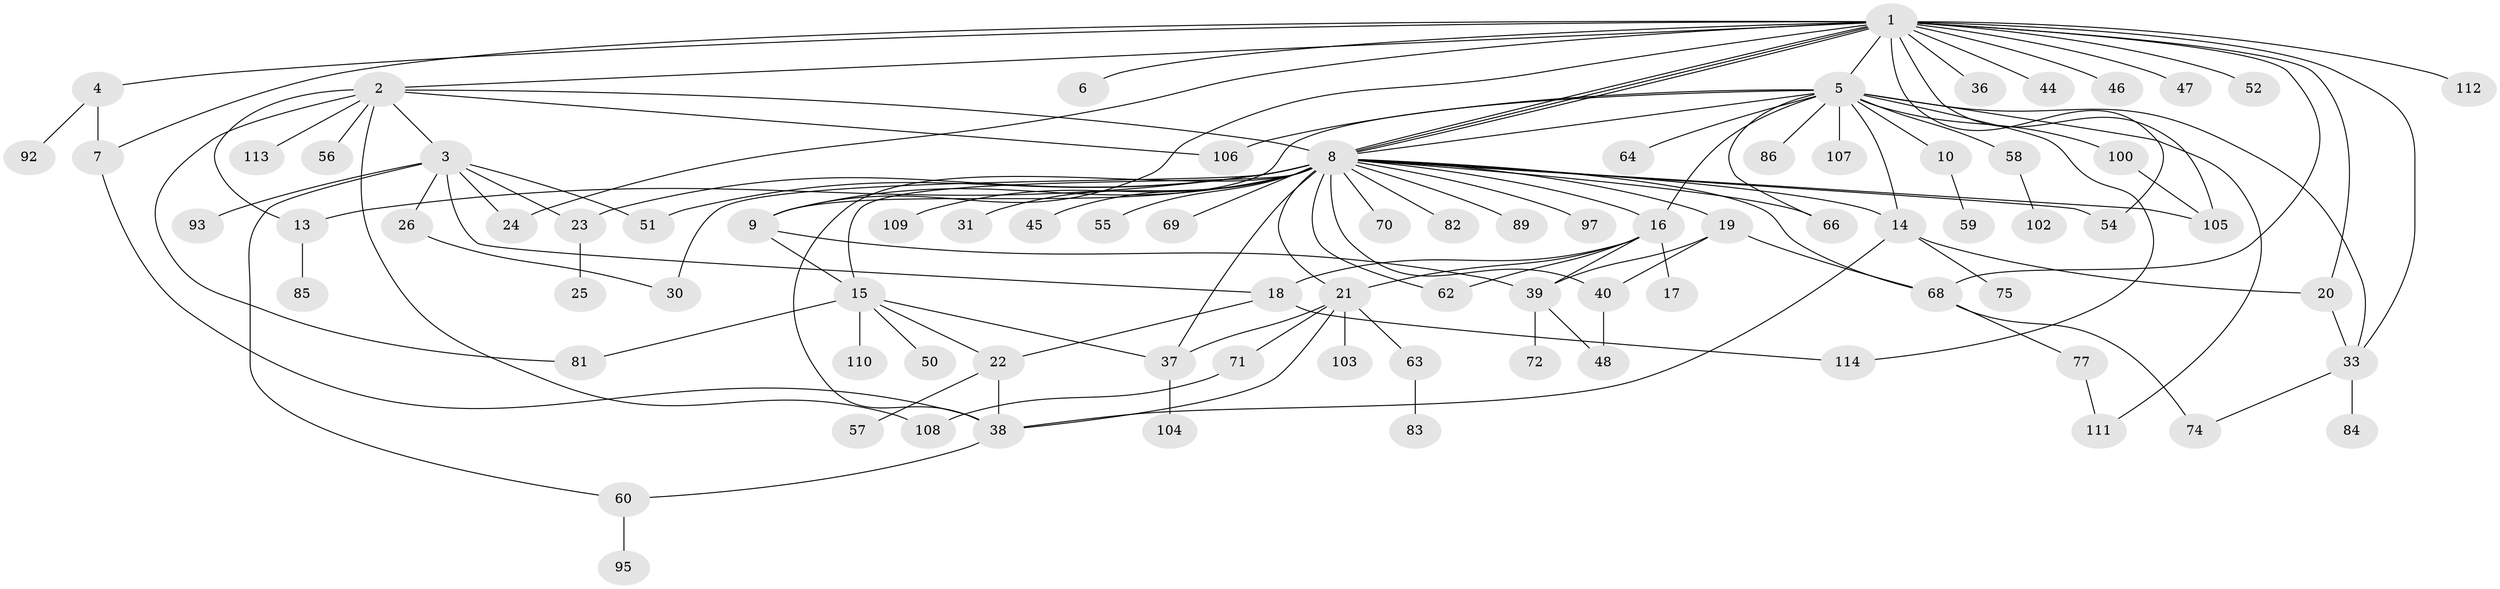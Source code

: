 // Generated by graph-tools (version 1.1) at 2025/51/02/27/25 19:51:54]
// undirected, 84 vertices, 128 edges
graph export_dot {
graph [start="1"]
  node [color=gray90,style=filled];
  1 [super="+87"];
  2 [super="+43"];
  3 [super="+11"];
  4 [super="+90"];
  5 [super="+32"];
  6;
  7 [super="+29"];
  8 [super="+12"];
  9;
  10 [super="+53"];
  13;
  14 [super="+28"];
  15 [super="+42"];
  16 [super="+99"];
  17 [super="+73"];
  18 [super="+78"];
  19;
  20 [super="+88"];
  21 [super="+61"];
  22 [super="+41"];
  23 [super="+35"];
  24;
  25;
  26 [super="+27"];
  30 [super="+34"];
  31;
  33 [super="+67"];
  36 [super="+96"];
  37 [super="+115"];
  38 [super="+49"];
  39 [super="+94"];
  40;
  44;
  45;
  46;
  47;
  48;
  50;
  51 [super="+65"];
  52;
  54 [super="+80"];
  55;
  56;
  57;
  58;
  59;
  60 [super="+76"];
  62 [super="+79"];
  63 [super="+98"];
  64;
  66;
  68 [super="+101"];
  69;
  70;
  71;
  72;
  74 [super="+116"];
  75;
  77 [super="+91"];
  81;
  82;
  83;
  84;
  85;
  86;
  89;
  92;
  93;
  95;
  97;
  100;
  102;
  103;
  104;
  105;
  106;
  107;
  108;
  109;
  110;
  111;
  112;
  113;
  114;
  1 -- 2;
  1 -- 4;
  1 -- 5;
  1 -- 6;
  1 -- 7;
  1 -- 8;
  1 -- 8;
  1 -- 8;
  1 -- 9;
  1 -- 20;
  1 -- 24;
  1 -- 33;
  1 -- 36;
  1 -- 44;
  1 -- 46;
  1 -- 47;
  1 -- 52;
  1 -- 68;
  1 -- 105;
  1 -- 112;
  1 -- 54;
  2 -- 3;
  2 -- 8;
  2 -- 56;
  2 -- 81;
  2 -- 113;
  2 -- 108;
  2 -- 13;
  2 -- 106;
  3 -- 18;
  3 -- 23;
  3 -- 26;
  3 -- 60;
  3 -- 93;
  3 -- 24;
  3 -- 51;
  4 -- 92;
  4 -- 7;
  5 -- 9;
  5 -- 10;
  5 -- 14;
  5 -- 58;
  5 -- 66;
  5 -- 86;
  5 -- 100;
  5 -- 111;
  5 -- 114;
  5 -- 8;
  5 -- 16;
  5 -- 64;
  5 -- 106;
  5 -- 107;
  5 -- 33;
  7 -- 38;
  8 -- 16;
  8 -- 19;
  8 -- 31;
  8 -- 37;
  8 -- 40;
  8 -- 51;
  8 -- 55;
  8 -- 62;
  8 -- 82;
  8 -- 89;
  8 -- 109;
  8 -- 66;
  8 -- 68;
  8 -- 69;
  8 -- 70;
  8 -- 9;
  8 -- 13;
  8 -- 14;
  8 -- 21;
  8 -- 30;
  8 -- 97;
  8 -- 38;
  8 -- 105;
  8 -- 45;
  8 -- 54;
  8 -- 15;
  8 -- 23;
  9 -- 15;
  9 -- 39;
  10 -- 59;
  13 -- 85;
  14 -- 38;
  14 -- 75;
  14 -- 20;
  15 -- 22;
  15 -- 37;
  15 -- 50;
  15 -- 81;
  15 -- 110;
  16 -- 17;
  16 -- 39;
  16 -- 18;
  16 -- 21;
  16 -- 62;
  18 -- 22;
  18 -- 114;
  19 -- 39;
  19 -- 40;
  19 -- 68;
  20 -- 33;
  21 -- 37;
  21 -- 71;
  21 -- 103;
  21 -- 38;
  21 -- 63;
  22 -- 38;
  22 -- 57;
  23 -- 25;
  26 -- 30;
  33 -- 84;
  33 -- 74;
  37 -- 104;
  38 -- 60;
  39 -- 72;
  39 -- 48;
  40 -- 48;
  58 -- 102;
  60 -- 95;
  63 -- 83;
  68 -- 74;
  68 -- 77;
  71 -- 108;
  77 -- 111;
  100 -- 105;
}
